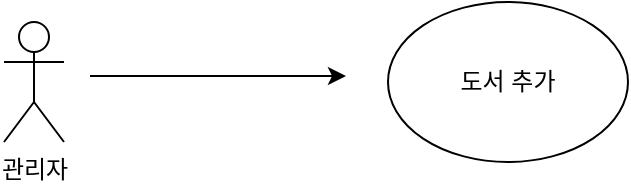 <mxfile version="14.4.3" type="device"><diagram id="68Ak4TGg_bcK69QJb4Dd" name="페이지-1"><mxGraphModel dx="944" dy="632" grid="0" gridSize="10" guides="1" tooltips="1" connect="1" arrows="1" fold="1" page="1" pageScale="1" pageWidth="827" pageHeight="1169" math="0" shadow="0"><root><mxCell id="0"/><mxCell id="1" parent="0"/><mxCell id="dWV8S4zpjQlFJl-RAmIf-1" value="관리자" style="shape=umlActor;verticalLabelPosition=bottom;verticalAlign=top;html=1;outlineConnect=0;" vertex="1" parent="1"><mxGeometry x="102" y="250" width="30" height="60" as="geometry"/></mxCell><mxCell id="dWV8S4zpjQlFJl-RAmIf-2" value="도서 추가" style="ellipse;whiteSpace=wrap;html=1;" vertex="1" parent="1"><mxGeometry x="294" y="240" width="120" height="80" as="geometry"/></mxCell><mxCell id="dWV8S4zpjQlFJl-RAmIf-3" value="" style="endArrow=classic;html=1;" edge="1" parent="1"><mxGeometry width="50" height="50" relative="1" as="geometry"><mxPoint x="145" y="277" as="sourcePoint"/><mxPoint x="273" y="277" as="targetPoint"/></mxGeometry></mxCell></root></mxGraphModel></diagram></mxfile>